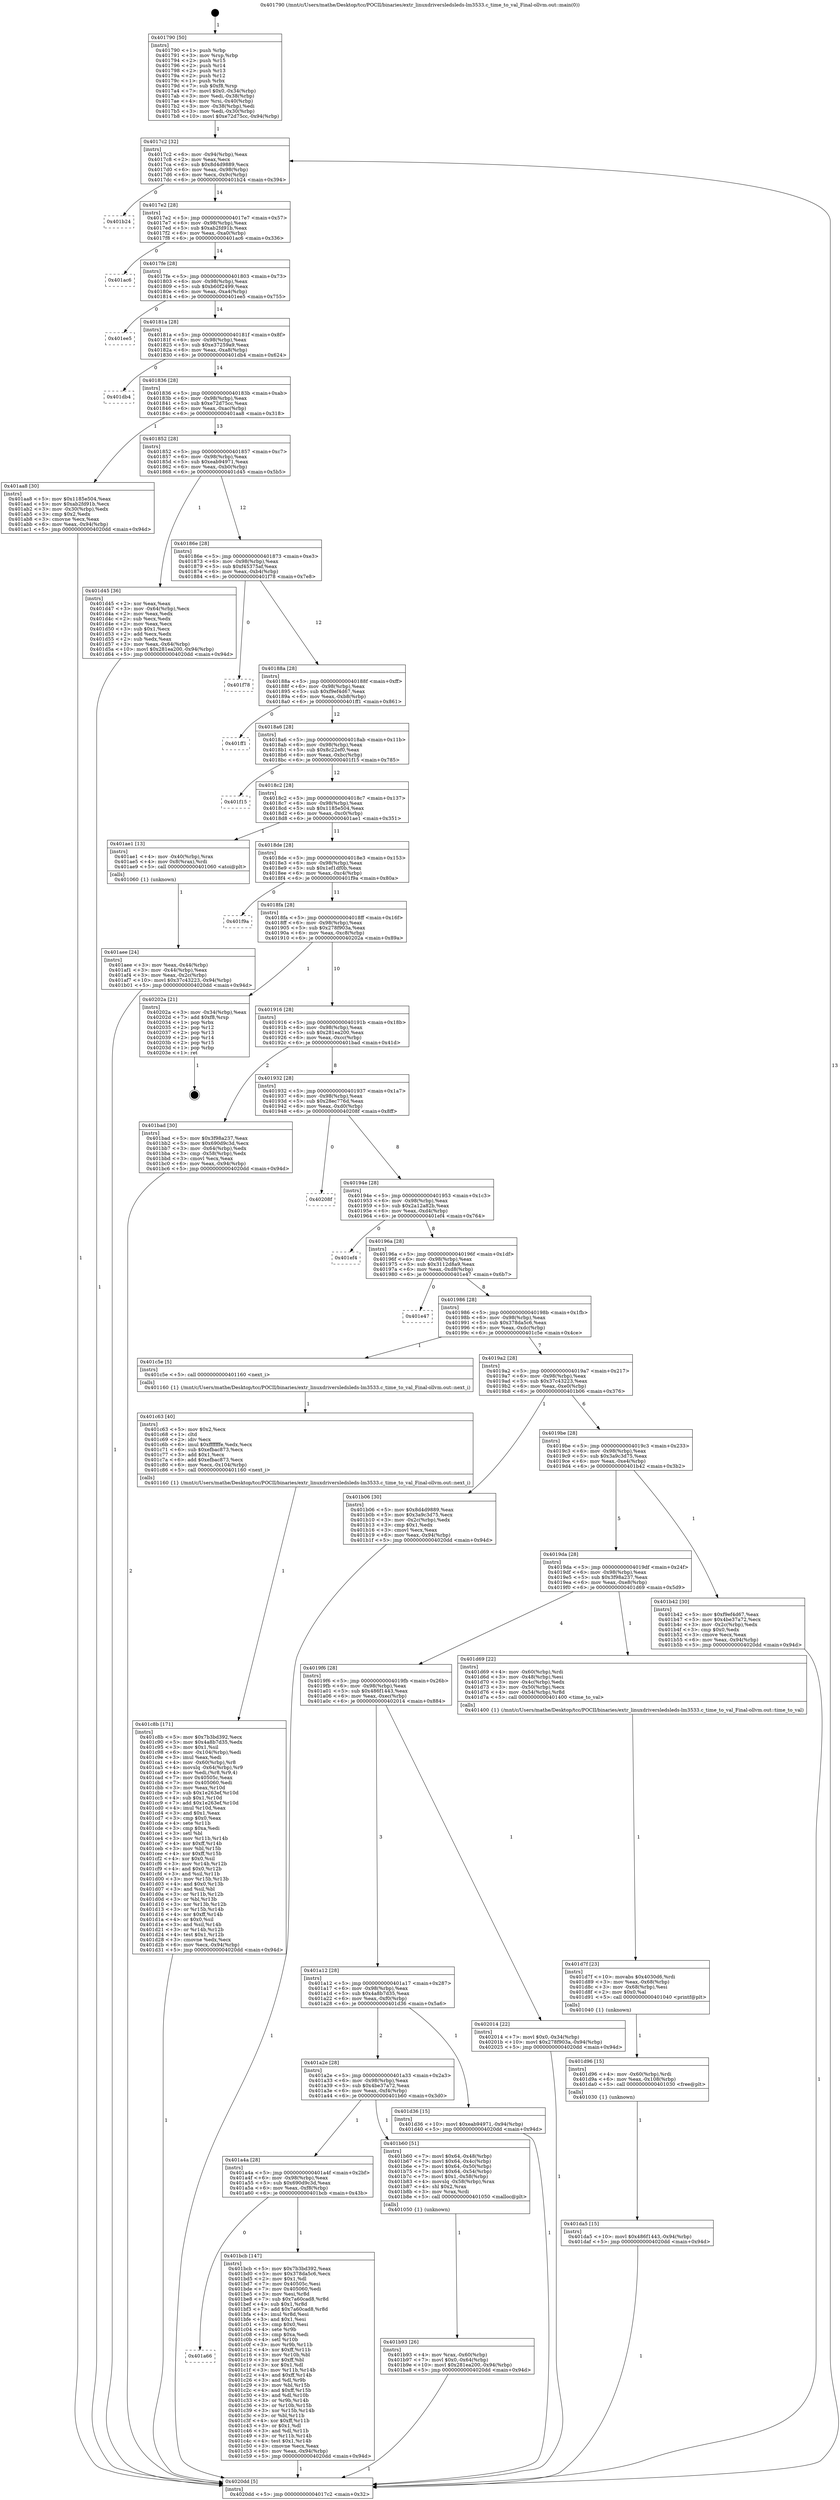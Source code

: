 digraph "0x401790" {
  label = "0x401790 (/mnt/c/Users/mathe/Desktop/tcc/POCII/binaries/extr_linuxdriversledsleds-lm3533.c_time_to_val_Final-ollvm.out::main(0))"
  labelloc = "t"
  node[shape=record]

  Entry [label="",width=0.3,height=0.3,shape=circle,fillcolor=black,style=filled]
  "0x4017c2" [label="{
     0x4017c2 [32]\l
     | [instrs]\l
     &nbsp;&nbsp;0x4017c2 \<+6\>: mov -0x94(%rbp),%eax\l
     &nbsp;&nbsp;0x4017c8 \<+2\>: mov %eax,%ecx\l
     &nbsp;&nbsp;0x4017ca \<+6\>: sub $0x8d4d9889,%ecx\l
     &nbsp;&nbsp;0x4017d0 \<+6\>: mov %eax,-0x98(%rbp)\l
     &nbsp;&nbsp;0x4017d6 \<+6\>: mov %ecx,-0x9c(%rbp)\l
     &nbsp;&nbsp;0x4017dc \<+6\>: je 0000000000401b24 \<main+0x394\>\l
  }"]
  "0x401b24" [label="{
     0x401b24\l
  }", style=dashed]
  "0x4017e2" [label="{
     0x4017e2 [28]\l
     | [instrs]\l
     &nbsp;&nbsp;0x4017e2 \<+5\>: jmp 00000000004017e7 \<main+0x57\>\l
     &nbsp;&nbsp;0x4017e7 \<+6\>: mov -0x98(%rbp),%eax\l
     &nbsp;&nbsp;0x4017ed \<+5\>: sub $0xab2fd91b,%eax\l
     &nbsp;&nbsp;0x4017f2 \<+6\>: mov %eax,-0xa0(%rbp)\l
     &nbsp;&nbsp;0x4017f8 \<+6\>: je 0000000000401ac6 \<main+0x336\>\l
  }"]
  Exit [label="",width=0.3,height=0.3,shape=circle,fillcolor=black,style=filled,peripheries=2]
  "0x401ac6" [label="{
     0x401ac6\l
  }", style=dashed]
  "0x4017fe" [label="{
     0x4017fe [28]\l
     | [instrs]\l
     &nbsp;&nbsp;0x4017fe \<+5\>: jmp 0000000000401803 \<main+0x73\>\l
     &nbsp;&nbsp;0x401803 \<+6\>: mov -0x98(%rbp),%eax\l
     &nbsp;&nbsp;0x401809 \<+5\>: sub $0xb60f2499,%eax\l
     &nbsp;&nbsp;0x40180e \<+6\>: mov %eax,-0xa4(%rbp)\l
     &nbsp;&nbsp;0x401814 \<+6\>: je 0000000000401ee5 \<main+0x755\>\l
  }"]
  "0x401da5" [label="{
     0x401da5 [15]\l
     | [instrs]\l
     &nbsp;&nbsp;0x401da5 \<+10\>: movl $0x486f1443,-0x94(%rbp)\l
     &nbsp;&nbsp;0x401daf \<+5\>: jmp 00000000004020dd \<main+0x94d\>\l
  }"]
  "0x401ee5" [label="{
     0x401ee5\l
  }", style=dashed]
  "0x40181a" [label="{
     0x40181a [28]\l
     | [instrs]\l
     &nbsp;&nbsp;0x40181a \<+5\>: jmp 000000000040181f \<main+0x8f\>\l
     &nbsp;&nbsp;0x40181f \<+6\>: mov -0x98(%rbp),%eax\l
     &nbsp;&nbsp;0x401825 \<+5\>: sub $0xe37259a9,%eax\l
     &nbsp;&nbsp;0x40182a \<+6\>: mov %eax,-0xa8(%rbp)\l
     &nbsp;&nbsp;0x401830 \<+6\>: je 0000000000401db4 \<main+0x624\>\l
  }"]
  "0x401d96" [label="{
     0x401d96 [15]\l
     | [instrs]\l
     &nbsp;&nbsp;0x401d96 \<+4\>: mov -0x60(%rbp),%rdi\l
     &nbsp;&nbsp;0x401d9a \<+6\>: mov %eax,-0x108(%rbp)\l
     &nbsp;&nbsp;0x401da0 \<+5\>: call 0000000000401030 \<free@plt\>\l
     | [calls]\l
     &nbsp;&nbsp;0x401030 \{1\} (unknown)\l
  }"]
  "0x401db4" [label="{
     0x401db4\l
  }", style=dashed]
  "0x401836" [label="{
     0x401836 [28]\l
     | [instrs]\l
     &nbsp;&nbsp;0x401836 \<+5\>: jmp 000000000040183b \<main+0xab\>\l
     &nbsp;&nbsp;0x40183b \<+6\>: mov -0x98(%rbp),%eax\l
     &nbsp;&nbsp;0x401841 \<+5\>: sub $0xe72d75cc,%eax\l
     &nbsp;&nbsp;0x401846 \<+6\>: mov %eax,-0xac(%rbp)\l
     &nbsp;&nbsp;0x40184c \<+6\>: je 0000000000401aa8 \<main+0x318\>\l
  }"]
  "0x401d7f" [label="{
     0x401d7f [23]\l
     | [instrs]\l
     &nbsp;&nbsp;0x401d7f \<+10\>: movabs $0x4030d6,%rdi\l
     &nbsp;&nbsp;0x401d89 \<+3\>: mov %eax,-0x68(%rbp)\l
     &nbsp;&nbsp;0x401d8c \<+3\>: mov -0x68(%rbp),%esi\l
     &nbsp;&nbsp;0x401d8f \<+2\>: mov $0x0,%al\l
     &nbsp;&nbsp;0x401d91 \<+5\>: call 0000000000401040 \<printf@plt\>\l
     | [calls]\l
     &nbsp;&nbsp;0x401040 \{1\} (unknown)\l
  }"]
  "0x401aa8" [label="{
     0x401aa8 [30]\l
     | [instrs]\l
     &nbsp;&nbsp;0x401aa8 \<+5\>: mov $0x1185e504,%eax\l
     &nbsp;&nbsp;0x401aad \<+5\>: mov $0xab2fd91b,%ecx\l
     &nbsp;&nbsp;0x401ab2 \<+3\>: mov -0x30(%rbp),%edx\l
     &nbsp;&nbsp;0x401ab5 \<+3\>: cmp $0x2,%edx\l
     &nbsp;&nbsp;0x401ab8 \<+3\>: cmovne %ecx,%eax\l
     &nbsp;&nbsp;0x401abb \<+6\>: mov %eax,-0x94(%rbp)\l
     &nbsp;&nbsp;0x401ac1 \<+5\>: jmp 00000000004020dd \<main+0x94d\>\l
  }"]
  "0x401852" [label="{
     0x401852 [28]\l
     | [instrs]\l
     &nbsp;&nbsp;0x401852 \<+5\>: jmp 0000000000401857 \<main+0xc7\>\l
     &nbsp;&nbsp;0x401857 \<+6\>: mov -0x98(%rbp),%eax\l
     &nbsp;&nbsp;0x40185d \<+5\>: sub $0xeab94971,%eax\l
     &nbsp;&nbsp;0x401862 \<+6\>: mov %eax,-0xb0(%rbp)\l
     &nbsp;&nbsp;0x401868 \<+6\>: je 0000000000401d45 \<main+0x5b5\>\l
  }"]
  "0x4020dd" [label="{
     0x4020dd [5]\l
     | [instrs]\l
     &nbsp;&nbsp;0x4020dd \<+5\>: jmp 00000000004017c2 \<main+0x32\>\l
  }"]
  "0x401790" [label="{
     0x401790 [50]\l
     | [instrs]\l
     &nbsp;&nbsp;0x401790 \<+1\>: push %rbp\l
     &nbsp;&nbsp;0x401791 \<+3\>: mov %rsp,%rbp\l
     &nbsp;&nbsp;0x401794 \<+2\>: push %r15\l
     &nbsp;&nbsp;0x401796 \<+2\>: push %r14\l
     &nbsp;&nbsp;0x401798 \<+2\>: push %r13\l
     &nbsp;&nbsp;0x40179a \<+2\>: push %r12\l
     &nbsp;&nbsp;0x40179c \<+1\>: push %rbx\l
     &nbsp;&nbsp;0x40179d \<+7\>: sub $0xf8,%rsp\l
     &nbsp;&nbsp;0x4017a4 \<+7\>: movl $0x0,-0x34(%rbp)\l
     &nbsp;&nbsp;0x4017ab \<+3\>: mov %edi,-0x38(%rbp)\l
     &nbsp;&nbsp;0x4017ae \<+4\>: mov %rsi,-0x40(%rbp)\l
     &nbsp;&nbsp;0x4017b2 \<+3\>: mov -0x38(%rbp),%edi\l
     &nbsp;&nbsp;0x4017b5 \<+3\>: mov %edi,-0x30(%rbp)\l
     &nbsp;&nbsp;0x4017b8 \<+10\>: movl $0xe72d75cc,-0x94(%rbp)\l
  }"]
  "0x401c8b" [label="{
     0x401c8b [171]\l
     | [instrs]\l
     &nbsp;&nbsp;0x401c8b \<+5\>: mov $0x7b3bd392,%ecx\l
     &nbsp;&nbsp;0x401c90 \<+5\>: mov $0x4a8b7d35,%edx\l
     &nbsp;&nbsp;0x401c95 \<+3\>: mov $0x1,%sil\l
     &nbsp;&nbsp;0x401c98 \<+6\>: mov -0x104(%rbp),%edi\l
     &nbsp;&nbsp;0x401c9e \<+3\>: imul %eax,%edi\l
     &nbsp;&nbsp;0x401ca1 \<+4\>: mov -0x60(%rbp),%r8\l
     &nbsp;&nbsp;0x401ca5 \<+4\>: movslq -0x64(%rbp),%r9\l
     &nbsp;&nbsp;0x401ca9 \<+4\>: mov %edi,(%r8,%r9,4)\l
     &nbsp;&nbsp;0x401cad \<+7\>: mov 0x40505c,%eax\l
     &nbsp;&nbsp;0x401cb4 \<+7\>: mov 0x405060,%edi\l
     &nbsp;&nbsp;0x401cbb \<+3\>: mov %eax,%r10d\l
     &nbsp;&nbsp;0x401cbe \<+7\>: sub $0x1e263ef,%r10d\l
     &nbsp;&nbsp;0x401cc5 \<+4\>: sub $0x1,%r10d\l
     &nbsp;&nbsp;0x401cc9 \<+7\>: add $0x1e263ef,%r10d\l
     &nbsp;&nbsp;0x401cd0 \<+4\>: imul %r10d,%eax\l
     &nbsp;&nbsp;0x401cd4 \<+3\>: and $0x1,%eax\l
     &nbsp;&nbsp;0x401cd7 \<+3\>: cmp $0x0,%eax\l
     &nbsp;&nbsp;0x401cda \<+4\>: sete %r11b\l
     &nbsp;&nbsp;0x401cde \<+3\>: cmp $0xa,%edi\l
     &nbsp;&nbsp;0x401ce1 \<+3\>: setl %bl\l
     &nbsp;&nbsp;0x401ce4 \<+3\>: mov %r11b,%r14b\l
     &nbsp;&nbsp;0x401ce7 \<+4\>: xor $0xff,%r14b\l
     &nbsp;&nbsp;0x401ceb \<+3\>: mov %bl,%r15b\l
     &nbsp;&nbsp;0x401cee \<+4\>: xor $0xff,%r15b\l
     &nbsp;&nbsp;0x401cf2 \<+4\>: xor $0x0,%sil\l
     &nbsp;&nbsp;0x401cf6 \<+3\>: mov %r14b,%r12b\l
     &nbsp;&nbsp;0x401cf9 \<+4\>: and $0x0,%r12b\l
     &nbsp;&nbsp;0x401cfd \<+3\>: and %sil,%r11b\l
     &nbsp;&nbsp;0x401d00 \<+3\>: mov %r15b,%r13b\l
     &nbsp;&nbsp;0x401d03 \<+4\>: and $0x0,%r13b\l
     &nbsp;&nbsp;0x401d07 \<+3\>: and %sil,%bl\l
     &nbsp;&nbsp;0x401d0a \<+3\>: or %r11b,%r12b\l
     &nbsp;&nbsp;0x401d0d \<+3\>: or %bl,%r13b\l
     &nbsp;&nbsp;0x401d10 \<+3\>: xor %r13b,%r12b\l
     &nbsp;&nbsp;0x401d13 \<+3\>: or %r15b,%r14b\l
     &nbsp;&nbsp;0x401d16 \<+4\>: xor $0xff,%r14b\l
     &nbsp;&nbsp;0x401d1a \<+4\>: or $0x0,%sil\l
     &nbsp;&nbsp;0x401d1e \<+3\>: and %sil,%r14b\l
     &nbsp;&nbsp;0x401d21 \<+3\>: or %r14b,%r12b\l
     &nbsp;&nbsp;0x401d24 \<+4\>: test $0x1,%r12b\l
     &nbsp;&nbsp;0x401d28 \<+3\>: cmovne %edx,%ecx\l
     &nbsp;&nbsp;0x401d2b \<+6\>: mov %ecx,-0x94(%rbp)\l
     &nbsp;&nbsp;0x401d31 \<+5\>: jmp 00000000004020dd \<main+0x94d\>\l
  }"]
  "0x401d45" [label="{
     0x401d45 [36]\l
     | [instrs]\l
     &nbsp;&nbsp;0x401d45 \<+2\>: xor %eax,%eax\l
     &nbsp;&nbsp;0x401d47 \<+3\>: mov -0x64(%rbp),%ecx\l
     &nbsp;&nbsp;0x401d4a \<+2\>: mov %eax,%edx\l
     &nbsp;&nbsp;0x401d4c \<+2\>: sub %ecx,%edx\l
     &nbsp;&nbsp;0x401d4e \<+2\>: mov %eax,%ecx\l
     &nbsp;&nbsp;0x401d50 \<+3\>: sub $0x1,%ecx\l
     &nbsp;&nbsp;0x401d53 \<+2\>: add %ecx,%edx\l
     &nbsp;&nbsp;0x401d55 \<+2\>: sub %edx,%eax\l
     &nbsp;&nbsp;0x401d57 \<+3\>: mov %eax,-0x64(%rbp)\l
     &nbsp;&nbsp;0x401d5a \<+10\>: movl $0x281ea200,-0x94(%rbp)\l
     &nbsp;&nbsp;0x401d64 \<+5\>: jmp 00000000004020dd \<main+0x94d\>\l
  }"]
  "0x40186e" [label="{
     0x40186e [28]\l
     | [instrs]\l
     &nbsp;&nbsp;0x40186e \<+5\>: jmp 0000000000401873 \<main+0xe3\>\l
     &nbsp;&nbsp;0x401873 \<+6\>: mov -0x98(%rbp),%eax\l
     &nbsp;&nbsp;0x401879 \<+5\>: sub $0xf45375af,%eax\l
     &nbsp;&nbsp;0x40187e \<+6\>: mov %eax,-0xb4(%rbp)\l
     &nbsp;&nbsp;0x401884 \<+6\>: je 0000000000401f78 \<main+0x7e8\>\l
  }"]
  "0x401c63" [label="{
     0x401c63 [40]\l
     | [instrs]\l
     &nbsp;&nbsp;0x401c63 \<+5\>: mov $0x2,%ecx\l
     &nbsp;&nbsp;0x401c68 \<+1\>: cltd\l
     &nbsp;&nbsp;0x401c69 \<+2\>: idiv %ecx\l
     &nbsp;&nbsp;0x401c6b \<+6\>: imul $0xfffffffe,%edx,%ecx\l
     &nbsp;&nbsp;0x401c71 \<+6\>: sub $0xefbac873,%ecx\l
     &nbsp;&nbsp;0x401c77 \<+3\>: add $0x1,%ecx\l
     &nbsp;&nbsp;0x401c7a \<+6\>: add $0xefbac873,%ecx\l
     &nbsp;&nbsp;0x401c80 \<+6\>: mov %ecx,-0x104(%rbp)\l
     &nbsp;&nbsp;0x401c86 \<+5\>: call 0000000000401160 \<next_i\>\l
     | [calls]\l
     &nbsp;&nbsp;0x401160 \{1\} (/mnt/c/Users/mathe/Desktop/tcc/POCII/binaries/extr_linuxdriversledsleds-lm3533.c_time_to_val_Final-ollvm.out::next_i)\l
  }"]
  "0x401f78" [label="{
     0x401f78\l
  }", style=dashed]
  "0x40188a" [label="{
     0x40188a [28]\l
     | [instrs]\l
     &nbsp;&nbsp;0x40188a \<+5\>: jmp 000000000040188f \<main+0xff\>\l
     &nbsp;&nbsp;0x40188f \<+6\>: mov -0x98(%rbp),%eax\l
     &nbsp;&nbsp;0x401895 \<+5\>: sub $0xf9ef4d67,%eax\l
     &nbsp;&nbsp;0x40189a \<+6\>: mov %eax,-0xb8(%rbp)\l
     &nbsp;&nbsp;0x4018a0 \<+6\>: je 0000000000401ff1 \<main+0x861\>\l
  }"]
  "0x401a66" [label="{
     0x401a66\l
  }", style=dashed]
  "0x401ff1" [label="{
     0x401ff1\l
  }", style=dashed]
  "0x4018a6" [label="{
     0x4018a6 [28]\l
     | [instrs]\l
     &nbsp;&nbsp;0x4018a6 \<+5\>: jmp 00000000004018ab \<main+0x11b\>\l
     &nbsp;&nbsp;0x4018ab \<+6\>: mov -0x98(%rbp),%eax\l
     &nbsp;&nbsp;0x4018b1 \<+5\>: sub $0x8c22ef0,%eax\l
     &nbsp;&nbsp;0x4018b6 \<+6\>: mov %eax,-0xbc(%rbp)\l
     &nbsp;&nbsp;0x4018bc \<+6\>: je 0000000000401f15 \<main+0x785\>\l
  }"]
  "0x401bcb" [label="{
     0x401bcb [147]\l
     | [instrs]\l
     &nbsp;&nbsp;0x401bcb \<+5\>: mov $0x7b3bd392,%eax\l
     &nbsp;&nbsp;0x401bd0 \<+5\>: mov $0x378da5c6,%ecx\l
     &nbsp;&nbsp;0x401bd5 \<+2\>: mov $0x1,%dl\l
     &nbsp;&nbsp;0x401bd7 \<+7\>: mov 0x40505c,%esi\l
     &nbsp;&nbsp;0x401bde \<+7\>: mov 0x405060,%edi\l
     &nbsp;&nbsp;0x401be5 \<+3\>: mov %esi,%r8d\l
     &nbsp;&nbsp;0x401be8 \<+7\>: sub $0x7a60cad8,%r8d\l
     &nbsp;&nbsp;0x401bef \<+4\>: sub $0x1,%r8d\l
     &nbsp;&nbsp;0x401bf3 \<+7\>: add $0x7a60cad8,%r8d\l
     &nbsp;&nbsp;0x401bfa \<+4\>: imul %r8d,%esi\l
     &nbsp;&nbsp;0x401bfe \<+3\>: and $0x1,%esi\l
     &nbsp;&nbsp;0x401c01 \<+3\>: cmp $0x0,%esi\l
     &nbsp;&nbsp;0x401c04 \<+4\>: sete %r9b\l
     &nbsp;&nbsp;0x401c08 \<+3\>: cmp $0xa,%edi\l
     &nbsp;&nbsp;0x401c0b \<+4\>: setl %r10b\l
     &nbsp;&nbsp;0x401c0f \<+3\>: mov %r9b,%r11b\l
     &nbsp;&nbsp;0x401c12 \<+4\>: xor $0xff,%r11b\l
     &nbsp;&nbsp;0x401c16 \<+3\>: mov %r10b,%bl\l
     &nbsp;&nbsp;0x401c19 \<+3\>: xor $0xff,%bl\l
     &nbsp;&nbsp;0x401c1c \<+3\>: xor $0x1,%dl\l
     &nbsp;&nbsp;0x401c1f \<+3\>: mov %r11b,%r14b\l
     &nbsp;&nbsp;0x401c22 \<+4\>: and $0xff,%r14b\l
     &nbsp;&nbsp;0x401c26 \<+3\>: and %dl,%r9b\l
     &nbsp;&nbsp;0x401c29 \<+3\>: mov %bl,%r15b\l
     &nbsp;&nbsp;0x401c2c \<+4\>: and $0xff,%r15b\l
     &nbsp;&nbsp;0x401c30 \<+3\>: and %dl,%r10b\l
     &nbsp;&nbsp;0x401c33 \<+3\>: or %r9b,%r14b\l
     &nbsp;&nbsp;0x401c36 \<+3\>: or %r10b,%r15b\l
     &nbsp;&nbsp;0x401c39 \<+3\>: xor %r15b,%r14b\l
     &nbsp;&nbsp;0x401c3c \<+3\>: or %bl,%r11b\l
     &nbsp;&nbsp;0x401c3f \<+4\>: xor $0xff,%r11b\l
     &nbsp;&nbsp;0x401c43 \<+3\>: or $0x1,%dl\l
     &nbsp;&nbsp;0x401c46 \<+3\>: and %dl,%r11b\l
     &nbsp;&nbsp;0x401c49 \<+3\>: or %r11b,%r14b\l
     &nbsp;&nbsp;0x401c4c \<+4\>: test $0x1,%r14b\l
     &nbsp;&nbsp;0x401c50 \<+3\>: cmovne %ecx,%eax\l
     &nbsp;&nbsp;0x401c53 \<+6\>: mov %eax,-0x94(%rbp)\l
     &nbsp;&nbsp;0x401c59 \<+5\>: jmp 00000000004020dd \<main+0x94d\>\l
  }"]
  "0x401f15" [label="{
     0x401f15\l
  }", style=dashed]
  "0x4018c2" [label="{
     0x4018c2 [28]\l
     | [instrs]\l
     &nbsp;&nbsp;0x4018c2 \<+5\>: jmp 00000000004018c7 \<main+0x137\>\l
     &nbsp;&nbsp;0x4018c7 \<+6\>: mov -0x98(%rbp),%eax\l
     &nbsp;&nbsp;0x4018cd \<+5\>: sub $0x1185e504,%eax\l
     &nbsp;&nbsp;0x4018d2 \<+6\>: mov %eax,-0xc0(%rbp)\l
     &nbsp;&nbsp;0x4018d8 \<+6\>: je 0000000000401ae1 \<main+0x351\>\l
  }"]
  "0x401b93" [label="{
     0x401b93 [26]\l
     | [instrs]\l
     &nbsp;&nbsp;0x401b93 \<+4\>: mov %rax,-0x60(%rbp)\l
     &nbsp;&nbsp;0x401b97 \<+7\>: movl $0x0,-0x64(%rbp)\l
     &nbsp;&nbsp;0x401b9e \<+10\>: movl $0x281ea200,-0x94(%rbp)\l
     &nbsp;&nbsp;0x401ba8 \<+5\>: jmp 00000000004020dd \<main+0x94d\>\l
  }"]
  "0x401ae1" [label="{
     0x401ae1 [13]\l
     | [instrs]\l
     &nbsp;&nbsp;0x401ae1 \<+4\>: mov -0x40(%rbp),%rax\l
     &nbsp;&nbsp;0x401ae5 \<+4\>: mov 0x8(%rax),%rdi\l
     &nbsp;&nbsp;0x401ae9 \<+5\>: call 0000000000401060 \<atoi@plt\>\l
     | [calls]\l
     &nbsp;&nbsp;0x401060 \{1\} (unknown)\l
  }"]
  "0x4018de" [label="{
     0x4018de [28]\l
     | [instrs]\l
     &nbsp;&nbsp;0x4018de \<+5\>: jmp 00000000004018e3 \<main+0x153\>\l
     &nbsp;&nbsp;0x4018e3 \<+6\>: mov -0x98(%rbp),%eax\l
     &nbsp;&nbsp;0x4018e9 \<+5\>: sub $0x1ef1df0b,%eax\l
     &nbsp;&nbsp;0x4018ee \<+6\>: mov %eax,-0xc4(%rbp)\l
     &nbsp;&nbsp;0x4018f4 \<+6\>: je 0000000000401f9a \<main+0x80a\>\l
  }"]
  "0x401aee" [label="{
     0x401aee [24]\l
     | [instrs]\l
     &nbsp;&nbsp;0x401aee \<+3\>: mov %eax,-0x44(%rbp)\l
     &nbsp;&nbsp;0x401af1 \<+3\>: mov -0x44(%rbp),%eax\l
     &nbsp;&nbsp;0x401af4 \<+3\>: mov %eax,-0x2c(%rbp)\l
     &nbsp;&nbsp;0x401af7 \<+10\>: movl $0x37c43223,-0x94(%rbp)\l
     &nbsp;&nbsp;0x401b01 \<+5\>: jmp 00000000004020dd \<main+0x94d\>\l
  }"]
  "0x401a4a" [label="{
     0x401a4a [28]\l
     | [instrs]\l
     &nbsp;&nbsp;0x401a4a \<+5\>: jmp 0000000000401a4f \<main+0x2bf\>\l
     &nbsp;&nbsp;0x401a4f \<+6\>: mov -0x98(%rbp),%eax\l
     &nbsp;&nbsp;0x401a55 \<+5\>: sub $0x690d9c3d,%eax\l
     &nbsp;&nbsp;0x401a5a \<+6\>: mov %eax,-0xf8(%rbp)\l
     &nbsp;&nbsp;0x401a60 \<+6\>: je 0000000000401bcb \<main+0x43b\>\l
  }"]
  "0x401f9a" [label="{
     0x401f9a\l
  }", style=dashed]
  "0x4018fa" [label="{
     0x4018fa [28]\l
     | [instrs]\l
     &nbsp;&nbsp;0x4018fa \<+5\>: jmp 00000000004018ff \<main+0x16f\>\l
     &nbsp;&nbsp;0x4018ff \<+6\>: mov -0x98(%rbp),%eax\l
     &nbsp;&nbsp;0x401905 \<+5\>: sub $0x278f903a,%eax\l
     &nbsp;&nbsp;0x40190a \<+6\>: mov %eax,-0xc8(%rbp)\l
     &nbsp;&nbsp;0x401910 \<+6\>: je 000000000040202a \<main+0x89a\>\l
  }"]
  "0x401b60" [label="{
     0x401b60 [51]\l
     | [instrs]\l
     &nbsp;&nbsp;0x401b60 \<+7\>: movl $0x64,-0x48(%rbp)\l
     &nbsp;&nbsp;0x401b67 \<+7\>: movl $0x64,-0x4c(%rbp)\l
     &nbsp;&nbsp;0x401b6e \<+7\>: movl $0x64,-0x50(%rbp)\l
     &nbsp;&nbsp;0x401b75 \<+7\>: movl $0x64,-0x54(%rbp)\l
     &nbsp;&nbsp;0x401b7c \<+7\>: movl $0x1,-0x58(%rbp)\l
     &nbsp;&nbsp;0x401b83 \<+4\>: movslq -0x58(%rbp),%rax\l
     &nbsp;&nbsp;0x401b87 \<+4\>: shl $0x2,%rax\l
     &nbsp;&nbsp;0x401b8b \<+3\>: mov %rax,%rdi\l
     &nbsp;&nbsp;0x401b8e \<+5\>: call 0000000000401050 \<malloc@plt\>\l
     | [calls]\l
     &nbsp;&nbsp;0x401050 \{1\} (unknown)\l
  }"]
  "0x40202a" [label="{
     0x40202a [21]\l
     | [instrs]\l
     &nbsp;&nbsp;0x40202a \<+3\>: mov -0x34(%rbp),%eax\l
     &nbsp;&nbsp;0x40202d \<+7\>: add $0xf8,%rsp\l
     &nbsp;&nbsp;0x402034 \<+1\>: pop %rbx\l
     &nbsp;&nbsp;0x402035 \<+2\>: pop %r12\l
     &nbsp;&nbsp;0x402037 \<+2\>: pop %r13\l
     &nbsp;&nbsp;0x402039 \<+2\>: pop %r14\l
     &nbsp;&nbsp;0x40203b \<+2\>: pop %r15\l
     &nbsp;&nbsp;0x40203d \<+1\>: pop %rbp\l
     &nbsp;&nbsp;0x40203e \<+1\>: ret\l
  }"]
  "0x401916" [label="{
     0x401916 [28]\l
     | [instrs]\l
     &nbsp;&nbsp;0x401916 \<+5\>: jmp 000000000040191b \<main+0x18b\>\l
     &nbsp;&nbsp;0x40191b \<+6\>: mov -0x98(%rbp),%eax\l
     &nbsp;&nbsp;0x401921 \<+5\>: sub $0x281ea200,%eax\l
     &nbsp;&nbsp;0x401926 \<+6\>: mov %eax,-0xcc(%rbp)\l
     &nbsp;&nbsp;0x40192c \<+6\>: je 0000000000401bad \<main+0x41d\>\l
  }"]
  "0x401a2e" [label="{
     0x401a2e [28]\l
     | [instrs]\l
     &nbsp;&nbsp;0x401a2e \<+5\>: jmp 0000000000401a33 \<main+0x2a3\>\l
     &nbsp;&nbsp;0x401a33 \<+6\>: mov -0x98(%rbp),%eax\l
     &nbsp;&nbsp;0x401a39 \<+5\>: sub $0x4be37a72,%eax\l
     &nbsp;&nbsp;0x401a3e \<+6\>: mov %eax,-0xf4(%rbp)\l
     &nbsp;&nbsp;0x401a44 \<+6\>: je 0000000000401b60 \<main+0x3d0\>\l
  }"]
  "0x401bad" [label="{
     0x401bad [30]\l
     | [instrs]\l
     &nbsp;&nbsp;0x401bad \<+5\>: mov $0x3f98a237,%eax\l
     &nbsp;&nbsp;0x401bb2 \<+5\>: mov $0x690d9c3d,%ecx\l
     &nbsp;&nbsp;0x401bb7 \<+3\>: mov -0x64(%rbp),%edx\l
     &nbsp;&nbsp;0x401bba \<+3\>: cmp -0x58(%rbp),%edx\l
     &nbsp;&nbsp;0x401bbd \<+3\>: cmovl %ecx,%eax\l
     &nbsp;&nbsp;0x401bc0 \<+6\>: mov %eax,-0x94(%rbp)\l
     &nbsp;&nbsp;0x401bc6 \<+5\>: jmp 00000000004020dd \<main+0x94d\>\l
  }"]
  "0x401932" [label="{
     0x401932 [28]\l
     | [instrs]\l
     &nbsp;&nbsp;0x401932 \<+5\>: jmp 0000000000401937 \<main+0x1a7\>\l
     &nbsp;&nbsp;0x401937 \<+6\>: mov -0x98(%rbp),%eax\l
     &nbsp;&nbsp;0x40193d \<+5\>: sub $0x28ec776d,%eax\l
     &nbsp;&nbsp;0x401942 \<+6\>: mov %eax,-0xd0(%rbp)\l
     &nbsp;&nbsp;0x401948 \<+6\>: je 000000000040208f \<main+0x8ff\>\l
  }"]
  "0x401d36" [label="{
     0x401d36 [15]\l
     | [instrs]\l
     &nbsp;&nbsp;0x401d36 \<+10\>: movl $0xeab94971,-0x94(%rbp)\l
     &nbsp;&nbsp;0x401d40 \<+5\>: jmp 00000000004020dd \<main+0x94d\>\l
  }"]
  "0x40208f" [label="{
     0x40208f\l
  }", style=dashed]
  "0x40194e" [label="{
     0x40194e [28]\l
     | [instrs]\l
     &nbsp;&nbsp;0x40194e \<+5\>: jmp 0000000000401953 \<main+0x1c3\>\l
     &nbsp;&nbsp;0x401953 \<+6\>: mov -0x98(%rbp),%eax\l
     &nbsp;&nbsp;0x401959 \<+5\>: sub $0x2a12a82b,%eax\l
     &nbsp;&nbsp;0x40195e \<+6\>: mov %eax,-0xd4(%rbp)\l
     &nbsp;&nbsp;0x401964 \<+6\>: je 0000000000401ef4 \<main+0x764\>\l
  }"]
  "0x401a12" [label="{
     0x401a12 [28]\l
     | [instrs]\l
     &nbsp;&nbsp;0x401a12 \<+5\>: jmp 0000000000401a17 \<main+0x287\>\l
     &nbsp;&nbsp;0x401a17 \<+6\>: mov -0x98(%rbp),%eax\l
     &nbsp;&nbsp;0x401a1d \<+5\>: sub $0x4a8b7d35,%eax\l
     &nbsp;&nbsp;0x401a22 \<+6\>: mov %eax,-0xf0(%rbp)\l
     &nbsp;&nbsp;0x401a28 \<+6\>: je 0000000000401d36 \<main+0x5a6\>\l
  }"]
  "0x401ef4" [label="{
     0x401ef4\l
  }", style=dashed]
  "0x40196a" [label="{
     0x40196a [28]\l
     | [instrs]\l
     &nbsp;&nbsp;0x40196a \<+5\>: jmp 000000000040196f \<main+0x1df\>\l
     &nbsp;&nbsp;0x40196f \<+6\>: mov -0x98(%rbp),%eax\l
     &nbsp;&nbsp;0x401975 \<+5\>: sub $0x3112d8a9,%eax\l
     &nbsp;&nbsp;0x40197a \<+6\>: mov %eax,-0xd8(%rbp)\l
     &nbsp;&nbsp;0x401980 \<+6\>: je 0000000000401e47 \<main+0x6b7\>\l
  }"]
  "0x402014" [label="{
     0x402014 [22]\l
     | [instrs]\l
     &nbsp;&nbsp;0x402014 \<+7\>: movl $0x0,-0x34(%rbp)\l
     &nbsp;&nbsp;0x40201b \<+10\>: movl $0x278f903a,-0x94(%rbp)\l
     &nbsp;&nbsp;0x402025 \<+5\>: jmp 00000000004020dd \<main+0x94d\>\l
  }"]
  "0x401e47" [label="{
     0x401e47\l
  }", style=dashed]
  "0x401986" [label="{
     0x401986 [28]\l
     | [instrs]\l
     &nbsp;&nbsp;0x401986 \<+5\>: jmp 000000000040198b \<main+0x1fb\>\l
     &nbsp;&nbsp;0x40198b \<+6\>: mov -0x98(%rbp),%eax\l
     &nbsp;&nbsp;0x401991 \<+5\>: sub $0x378da5c6,%eax\l
     &nbsp;&nbsp;0x401996 \<+6\>: mov %eax,-0xdc(%rbp)\l
     &nbsp;&nbsp;0x40199c \<+6\>: je 0000000000401c5e \<main+0x4ce\>\l
  }"]
  "0x4019f6" [label="{
     0x4019f6 [28]\l
     | [instrs]\l
     &nbsp;&nbsp;0x4019f6 \<+5\>: jmp 00000000004019fb \<main+0x26b\>\l
     &nbsp;&nbsp;0x4019fb \<+6\>: mov -0x98(%rbp),%eax\l
     &nbsp;&nbsp;0x401a01 \<+5\>: sub $0x486f1443,%eax\l
     &nbsp;&nbsp;0x401a06 \<+6\>: mov %eax,-0xec(%rbp)\l
     &nbsp;&nbsp;0x401a0c \<+6\>: je 0000000000402014 \<main+0x884\>\l
  }"]
  "0x401c5e" [label="{
     0x401c5e [5]\l
     | [instrs]\l
     &nbsp;&nbsp;0x401c5e \<+5\>: call 0000000000401160 \<next_i\>\l
     | [calls]\l
     &nbsp;&nbsp;0x401160 \{1\} (/mnt/c/Users/mathe/Desktop/tcc/POCII/binaries/extr_linuxdriversledsleds-lm3533.c_time_to_val_Final-ollvm.out::next_i)\l
  }"]
  "0x4019a2" [label="{
     0x4019a2 [28]\l
     | [instrs]\l
     &nbsp;&nbsp;0x4019a2 \<+5\>: jmp 00000000004019a7 \<main+0x217\>\l
     &nbsp;&nbsp;0x4019a7 \<+6\>: mov -0x98(%rbp),%eax\l
     &nbsp;&nbsp;0x4019ad \<+5\>: sub $0x37c43223,%eax\l
     &nbsp;&nbsp;0x4019b2 \<+6\>: mov %eax,-0xe0(%rbp)\l
     &nbsp;&nbsp;0x4019b8 \<+6\>: je 0000000000401b06 \<main+0x376\>\l
  }"]
  "0x401d69" [label="{
     0x401d69 [22]\l
     | [instrs]\l
     &nbsp;&nbsp;0x401d69 \<+4\>: mov -0x60(%rbp),%rdi\l
     &nbsp;&nbsp;0x401d6d \<+3\>: mov -0x48(%rbp),%esi\l
     &nbsp;&nbsp;0x401d70 \<+3\>: mov -0x4c(%rbp),%edx\l
     &nbsp;&nbsp;0x401d73 \<+3\>: mov -0x50(%rbp),%ecx\l
     &nbsp;&nbsp;0x401d76 \<+4\>: mov -0x54(%rbp),%r8d\l
     &nbsp;&nbsp;0x401d7a \<+5\>: call 0000000000401400 \<time_to_val\>\l
     | [calls]\l
     &nbsp;&nbsp;0x401400 \{1\} (/mnt/c/Users/mathe/Desktop/tcc/POCII/binaries/extr_linuxdriversledsleds-lm3533.c_time_to_val_Final-ollvm.out::time_to_val)\l
  }"]
  "0x401b06" [label="{
     0x401b06 [30]\l
     | [instrs]\l
     &nbsp;&nbsp;0x401b06 \<+5\>: mov $0x8d4d9889,%eax\l
     &nbsp;&nbsp;0x401b0b \<+5\>: mov $0x3a9c3d75,%ecx\l
     &nbsp;&nbsp;0x401b10 \<+3\>: mov -0x2c(%rbp),%edx\l
     &nbsp;&nbsp;0x401b13 \<+3\>: cmp $0x1,%edx\l
     &nbsp;&nbsp;0x401b16 \<+3\>: cmovl %ecx,%eax\l
     &nbsp;&nbsp;0x401b19 \<+6\>: mov %eax,-0x94(%rbp)\l
     &nbsp;&nbsp;0x401b1f \<+5\>: jmp 00000000004020dd \<main+0x94d\>\l
  }"]
  "0x4019be" [label="{
     0x4019be [28]\l
     | [instrs]\l
     &nbsp;&nbsp;0x4019be \<+5\>: jmp 00000000004019c3 \<main+0x233\>\l
     &nbsp;&nbsp;0x4019c3 \<+6\>: mov -0x98(%rbp),%eax\l
     &nbsp;&nbsp;0x4019c9 \<+5\>: sub $0x3a9c3d75,%eax\l
     &nbsp;&nbsp;0x4019ce \<+6\>: mov %eax,-0xe4(%rbp)\l
     &nbsp;&nbsp;0x4019d4 \<+6\>: je 0000000000401b42 \<main+0x3b2\>\l
  }"]
  "0x4019da" [label="{
     0x4019da [28]\l
     | [instrs]\l
     &nbsp;&nbsp;0x4019da \<+5\>: jmp 00000000004019df \<main+0x24f\>\l
     &nbsp;&nbsp;0x4019df \<+6\>: mov -0x98(%rbp),%eax\l
     &nbsp;&nbsp;0x4019e5 \<+5\>: sub $0x3f98a237,%eax\l
     &nbsp;&nbsp;0x4019ea \<+6\>: mov %eax,-0xe8(%rbp)\l
     &nbsp;&nbsp;0x4019f0 \<+6\>: je 0000000000401d69 \<main+0x5d9\>\l
  }"]
  "0x401b42" [label="{
     0x401b42 [30]\l
     | [instrs]\l
     &nbsp;&nbsp;0x401b42 \<+5\>: mov $0xf9ef4d67,%eax\l
     &nbsp;&nbsp;0x401b47 \<+5\>: mov $0x4be37a72,%ecx\l
     &nbsp;&nbsp;0x401b4c \<+3\>: mov -0x2c(%rbp),%edx\l
     &nbsp;&nbsp;0x401b4f \<+3\>: cmp $0x0,%edx\l
     &nbsp;&nbsp;0x401b52 \<+3\>: cmove %ecx,%eax\l
     &nbsp;&nbsp;0x401b55 \<+6\>: mov %eax,-0x94(%rbp)\l
     &nbsp;&nbsp;0x401b5b \<+5\>: jmp 00000000004020dd \<main+0x94d\>\l
  }"]
  Entry -> "0x401790" [label=" 1"]
  "0x4017c2" -> "0x401b24" [label=" 0"]
  "0x4017c2" -> "0x4017e2" [label=" 14"]
  "0x40202a" -> Exit [label=" 1"]
  "0x4017e2" -> "0x401ac6" [label=" 0"]
  "0x4017e2" -> "0x4017fe" [label=" 14"]
  "0x402014" -> "0x4020dd" [label=" 1"]
  "0x4017fe" -> "0x401ee5" [label=" 0"]
  "0x4017fe" -> "0x40181a" [label=" 14"]
  "0x401da5" -> "0x4020dd" [label=" 1"]
  "0x40181a" -> "0x401db4" [label=" 0"]
  "0x40181a" -> "0x401836" [label=" 14"]
  "0x401d96" -> "0x401da5" [label=" 1"]
  "0x401836" -> "0x401aa8" [label=" 1"]
  "0x401836" -> "0x401852" [label=" 13"]
  "0x401aa8" -> "0x4020dd" [label=" 1"]
  "0x401790" -> "0x4017c2" [label=" 1"]
  "0x4020dd" -> "0x4017c2" [label=" 13"]
  "0x401d7f" -> "0x401d96" [label=" 1"]
  "0x401852" -> "0x401d45" [label=" 1"]
  "0x401852" -> "0x40186e" [label=" 12"]
  "0x401d69" -> "0x401d7f" [label=" 1"]
  "0x40186e" -> "0x401f78" [label=" 0"]
  "0x40186e" -> "0x40188a" [label=" 12"]
  "0x401d45" -> "0x4020dd" [label=" 1"]
  "0x40188a" -> "0x401ff1" [label=" 0"]
  "0x40188a" -> "0x4018a6" [label=" 12"]
  "0x401d36" -> "0x4020dd" [label=" 1"]
  "0x4018a6" -> "0x401f15" [label=" 0"]
  "0x4018a6" -> "0x4018c2" [label=" 12"]
  "0x401c8b" -> "0x4020dd" [label=" 1"]
  "0x4018c2" -> "0x401ae1" [label=" 1"]
  "0x4018c2" -> "0x4018de" [label=" 11"]
  "0x401ae1" -> "0x401aee" [label=" 1"]
  "0x401aee" -> "0x4020dd" [label=" 1"]
  "0x401c5e" -> "0x401c63" [label=" 1"]
  "0x4018de" -> "0x401f9a" [label=" 0"]
  "0x4018de" -> "0x4018fa" [label=" 11"]
  "0x401bcb" -> "0x4020dd" [label=" 1"]
  "0x4018fa" -> "0x40202a" [label=" 1"]
  "0x4018fa" -> "0x401916" [label=" 10"]
  "0x401a4a" -> "0x401a66" [label=" 0"]
  "0x401916" -> "0x401bad" [label=" 2"]
  "0x401916" -> "0x401932" [label=" 8"]
  "0x401c63" -> "0x401c8b" [label=" 1"]
  "0x401932" -> "0x40208f" [label=" 0"]
  "0x401932" -> "0x40194e" [label=" 8"]
  "0x401bad" -> "0x4020dd" [label=" 2"]
  "0x40194e" -> "0x401ef4" [label=" 0"]
  "0x40194e" -> "0x40196a" [label=" 8"]
  "0x401b60" -> "0x401b93" [label=" 1"]
  "0x40196a" -> "0x401e47" [label=" 0"]
  "0x40196a" -> "0x401986" [label=" 8"]
  "0x401a2e" -> "0x401a4a" [label=" 1"]
  "0x401986" -> "0x401c5e" [label=" 1"]
  "0x401986" -> "0x4019a2" [label=" 7"]
  "0x401a4a" -> "0x401bcb" [label=" 1"]
  "0x4019a2" -> "0x401b06" [label=" 1"]
  "0x4019a2" -> "0x4019be" [label=" 6"]
  "0x401b06" -> "0x4020dd" [label=" 1"]
  "0x401a12" -> "0x401a2e" [label=" 2"]
  "0x4019be" -> "0x401b42" [label=" 1"]
  "0x4019be" -> "0x4019da" [label=" 5"]
  "0x401b42" -> "0x4020dd" [label=" 1"]
  "0x401a12" -> "0x401d36" [label=" 1"]
  "0x4019da" -> "0x401d69" [label=" 1"]
  "0x4019da" -> "0x4019f6" [label=" 4"]
  "0x401a2e" -> "0x401b60" [label=" 1"]
  "0x4019f6" -> "0x402014" [label=" 1"]
  "0x4019f6" -> "0x401a12" [label=" 3"]
  "0x401b93" -> "0x4020dd" [label=" 1"]
}
